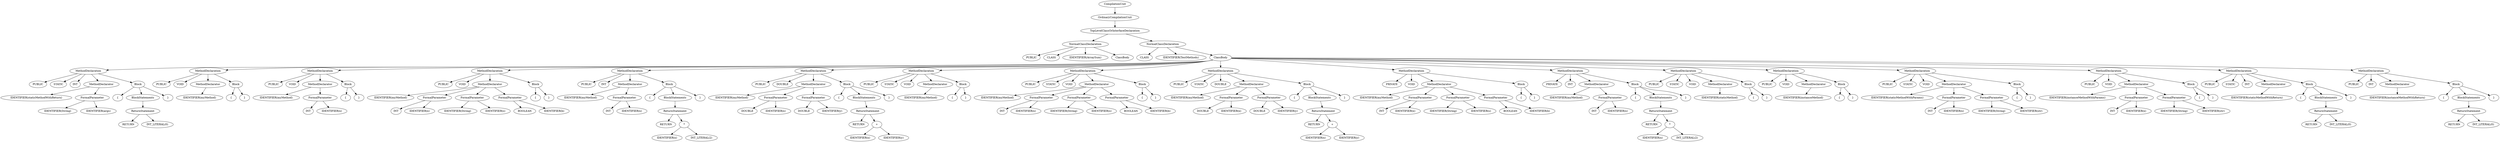 digraph {
 node0 [label="CompilationUnit"]
 node1 [label="OrdinaryCompilationUnit"]
 node0 -> node1
 node2 [label="TopLevelClassOrInterfaceDeclaration"]
 node1 -> node2
 node3 [label="NormalClassDeclaration"]
 node2 -> node3
 node4 [label="PUBLIC"]
 node3 -> node4
 node5 [label="CLASS"]
 node3 -> node5
 node6 [label="IDENTIFIER(ArraySum)"]
 node3 -> node6
 node7 [label="ClassBody"]
 node3 -> node7
 node8 [label="NormalClassDeclaration"]
 node2 -> node8
 node9 [label="CLASS"]
 node8 -> node9
 node10 [label="IDENTIFIER(TestMethods)"]
 node8 -> node10
 node11 [label="ClassBody"]
 node8 -> node11
 node12 [label="MethodDeclaration"]
 node11 -> node12
 node13 [label="PUBLIC"]
 node12 -> node13
 node14 [label="STATIC"]
 node12 -> node14
 node15 [label="INT"]
 node12 -> node15
 node16 [label="MethodDeclarator"]
 node12 -> node16
 node17 [label="IDENTIFIER(staticMethodWithReturn)"]
 node16 -> node17
 node18 [label="FormalParameter"]
 node16 -> node18
 node19 [label="IDENTIFIER(String)"]
 node18 -> node19
 node20 [label="IDENTIFIER(args)"]
 node18 -> node20
 node21 [label="Block"]
 node12 -> node21
 node22 [label="{"]
 node21 -> node22
 node23 [label="BlockStatements"]
 node21 -> node23
 node24 [label="ReturnStatement"]
 node23 -> node24
 node25 [label="RETURN"]
 node24 -> node25
 node26 [label="INT_LITERAL(0)"]
 node24 -> node26
 node27 [label="}"]
 node21 -> node27
 node28 [label="MethodDeclaration"]
 node11 -> node28
 node29 [label="PUBLIC"]
 node28 -> node29
 node30 [label="VOID"]
 node28 -> node30
 node31 [label="MethodDeclarator"]
 node28 -> node31
 node32 [label="IDENTIFIER(myMethod)"]
 node31 -> node32
 node33 [label="Block"]
 node28 -> node33
 node34 [label="{"]
 node33 -> node34
 node35 [label="}"]
 node33 -> node35
 node36 [label="MethodDeclaration"]
 node11 -> node36
 node37 [label="PUBLIC"]
 node36 -> node37
 node38 [label="VOID"]
 node36 -> node38
 node39 [label="MethodDeclarator"]
 node36 -> node39
 node40 [label="IDENTIFIER(myMethod)"]
 node39 -> node40
 node41 [label="FormalParameter"]
 node39 -> node41
 node42 [label="INT"]
 node41 -> node42
 node43 [label="IDENTIFIER(x)"]
 node41 -> node43
 node44 [label="Block"]
 node36 -> node44
 node45 [label="{"]
 node44 -> node45
 node46 [label="}"]
 node44 -> node46
 node47 [label="MethodDeclaration"]
 node11 -> node47
 node48 [label="PUBLIC"]
 node47 -> node48
 node49 [label="VOID"]
 node47 -> node49
 node50 [label="MethodDeclarator"]
 node47 -> node50
 node51 [label="IDENTIFIER(myMethod)"]
 node50 -> node51
 node52 [label="FormalParameter"]
 node50 -> node52
 node53 [label="INT"]
 node52 -> node53
 node54 [label="IDENTIFIER(x)"]
 node52 -> node54
 node55 [label="FormalParameter"]
 node50 -> node55
 node56 [label="IDENTIFIER(String)"]
 node55 -> node56
 node57 [label="IDENTIFIER(s)"]
 node55 -> node57
 node58 [label="FormalParameter"]
 node50 -> node58
 node59 [label="BOOLEAN"]
 node58 -> node59
 node60 [label="IDENTIFIER(b)"]
 node58 -> node60
 node61 [label="Block"]
 node47 -> node61
 node62 [label="{"]
 node61 -> node62
 node63 [label="}"]
 node61 -> node63
 node64 [label="MethodDeclaration"]
 node11 -> node64
 node65 [label="PUBLIC"]
 node64 -> node65
 node66 [label="INT"]
 node64 -> node66
 node67 [label="MethodDeclarator"]
 node64 -> node67
 node68 [label="IDENTIFIER(myMethod)"]
 node67 -> node68
 node69 [label="FormalParameter"]
 node67 -> node69
 node70 [label="INT"]
 node69 -> node70
 node71 [label="IDENTIFIER(x)"]
 node69 -> node71
 node72 [label="Block"]
 node64 -> node72
 node73 [label="{"]
 node72 -> node73
 node74 [label="BlockStatements"]
 node72 -> node74
 node75 [label="ReturnStatement"]
 node74 -> node75
 node76 [label="RETURN"]
 node75 -> node76
 node77 [label="*"]
 node75 -> node77
 node78 [label="IDENTIFIER(x)"]
 node77 -> node78
 node79 [label="INT_LITERAL(2)"]
 node77 -> node79
 node80 [label="}"]
 node72 -> node80
 node81 [label="MethodDeclaration"]
 node11 -> node81
 node82 [label="PUBLIC"]
 node81 -> node82
 node83 [label="DOUBLE"]
 node81 -> node83
 node84 [label="MethodDeclarator"]
 node81 -> node84
 node85 [label="IDENTIFIER(myMethod)"]
 node84 -> node85
 node86 [label="FormalParameter"]
 node84 -> node86
 node87 [label="DOUBLE"]
 node86 -> node87
 node88 [label="IDENTIFIER(x)"]
 node86 -> node88
 node89 [label="FormalParameter"]
 node84 -> node89
 node90 [label="DOUBLE"]
 node89 -> node90
 node91 [label="IDENTIFIER(y)"]
 node89 -> node91
 node92 [label="Block"]
 node81 -> node92
 node93 [label="{"]
 node92 -> node93
 node94 [label="BlockStatements"]
 node92 -> node94
 node95 [label="ReturnStatement"]
 node94 -> node95
 node96 [label="RETURN"]
 node95 -> node96
 node97 [label="+"]
 node95 -> node97
 node98 [label="IDENTIFIER(x)"]
 node97 -> node98
 node99 [label="IDENTIFIER(y)"]
 node97 -> node99
 node100 [label="}"]
 node92 -> node100
 node101 [label="MethodDeclaration"]
 node11 -> node101
 node102 [label="PUBLIC"]
 node101 -> node102
 node103 [label="STATIC"]
 node101 -> node103
 node104 [label="VOID"]
 node101 -> node104
 node105 [label="MethodDeclarator"]
 node101 -> node105
 node106 [label="IDENTIFIER(myMethod)"]
 node105 -> node106
 node107 [label="Block"]
 node101 -> node107
 node108 [label="{"]
 node107 -> node108
 node109 [label="}"]
 node107 -> node109
 node110 [label="MethodDeclaration"]
 node11 -> node110
 node111 [label="PUBLIC"]
 node110 -> node111
 node112 [label="STATIC"]
 node110 -> node112
 node113 [label="VOID"]
 node110 -> node113
 node114 [label="MethodDeclarator"]
 node110 -> node114
 node115 [label="IDENTIFIER(myMethod)"]
 node114 -> node115
 node116 [label="FormalParameter"]
 node114 -> node116
 node117 [label="INT"]
 node116 -> node117
 node118 [label="IDENTIFIER(x)"]
 node116 -> node118
 node119 [label="FormalParameter"]
 node114 -> node119
 node120 [label="IDENTIFIER(String)"]
 node119 -> node120
 node121 [label="IDENTIFIER(s)"]
 node119 -> node121
 node122 [label="FormalParameter"]
 node114 -> node122
 node123 [label="BOOLEAN"]
 node122 -> node123
 node124 [label="IDENTIFIER(b)"]
 node122 -> node124
 node125 [label="Block"]
 node110 -> node125
 node126 [label="{"]
 node125 -> node126
 node127 [label="}"]
 node125 -> node127
 node128 [label="MethodDeclaration"]
 node11 -> node128
 node129 [label="PUBLIC"]
 node128 -> node129
 node130 [label="STATIC"]
 node128 -> node130
 node131 [label="DOUBLE"]
 node128 -> node131
 node132 [label="MethodDeclarator"]
 node128 -> node132
 node133 [label="IDENTIFIER(myMethod)"]
 node132 -> node133
 node134 [label="FormalParameter"]
 node132 -> node134
 node135 [label="DOUBLE"]
 node134 -> node135
 node136 [label="IDENTIFIER(x)"]
 node134 -> node136
 node137 [label="FormalParameter"]
 node132 -> node137
 node138 [label="DOUBLE"]
 node137 -> node138
 node139 [label="IDENTIFIER(y)"]
 node137 -> node139
 node140 [label="Block"]
 node128 -> node140
 node141 [label="{"]
 node140 -> node141
 node142 [label="BlockStatements"]
 node140 -> node142
 node143 [label="ReturnStatement"]
 node142 -> node143
 node144 [label="RETURN"]
 node143 -> node144
 node145 [label="+"]
 node143 -> node145
 node146 [label="IDENTIFIER(x)"]
 node145 -> node146
 node147 [label="IDENTIFIER(y)"]
 node145 -> node147
 node148 [label="}"]
 node140 -> node148
 node149 [label="MethodDeclaration"]
 node11 -> node149
 node150 [label="PRIVATE"]
 node149 -> node150
 node151 [label="VOID"]
 node149 -> node151
 node152 [label="MethodDeclarator"]
 node149 -> node152
 node153 [label="IDENTIFIER(myMethod)"]
 node152 -> node153
 node154 [label="FormalParameter"]
 node152 -> node154
 node155 [label="INT"]
 node154 -> node155
 node156 [label="IDENTIFIER(x)"]
 node154 -> node156
 node157 [label="FormalParameter"]
 node152 -> node157
 node158 [label="IDENTIFIER(String)"]
 node157 -> node158
 node159 [label="IDENTIFIER(s)"]
 node157 -> node159
 node160 [label="FormalParameter"]
 node152 -> node160
 node161 [label="BOOLEAN"]
 node160 -> node161
 node162 [label="IDENTIFIER(b)"]
 node160 -> node162
 node163 [label="Block"]
 node149 -> node163
 node164 [label="{"]
 node163 -> node164
 node165 [label="}"]
 node163 -> node165
 node166 [label="MethodDeclaration"]
 node11 -> node166
 node167 [label="PRIVATE"]
 node166 -> node167
 node168 [label="INT"]
 node166 -> node168
 node169 [label="MethodDeclarator"]
 node166 -> node169
 node170 [label="IDENTIFIER(myMethod)"]
 node169 -> node170
 node171 [label="FormalParameter"]
 node169 -> node171
 node172 [label="INT"]
 node171 -> node172
 node173 [label="IDENTIFIER(x)"]
 node171 -> node173
 node174 [label="Block"]
 node166 -> node174
 node175 [label="{"]
 node174 -> node175
 node176 [label="BlockStatements"]
 node174 -> node176
 node177 [label="ReturnStatement"]
 node176 -> node177
 node178 [label="RETURN"]
 node177 -> node178
 node179 [label="*"]
 node177 -> node179
 node180 [label="IDENTIFIER(x)"]
 node179 -> node180
 node181 [label="INT_LITERAL(2)"]
 node179 -> node181
 node182 [label="}"]
 node174 -> node182
 node183 [label="MethodDeclaration"]
 node11 -> node183
 node184 [label="PUBLIC"]
 node183 -> node184
 node185 [label="STATIC"]
 node183 -> node185
 node186 [label="VOID"]
 node183 -> node186
 node187 [label="MethodDeclarator"]
 node183 -> node187
 node188 [label="IDENTIFIER(staticMethod)"]
 node187 -> node188
 node189 [label="Block"]
 node183 -> node189
 node190 [label="{"]
 node189 -> node190
 node191 [label="}"]
 node189 -> node191
 node192 [label="MethodDeclaration"]
 node11 -> node192
 node193 [label="PUBLIC"]
 node192 -> node193
 node194 [label="VOID"]
 node192 -> node194
 node195 [label="MethodDeclarator"]
 node192 -> node195
 node196 [label="IDENTIFIER(instanceMethod)"]
 node195 -> node196
 node197 [label="Block"]
 node192 -> node197
 node198 [label="{"]
 node197 -> node198
 node199 [label="}"]
 node197 -> node199
 node200 [label="MethodDeclaration"]
 node11 -> node200
 node201 [label="PUBLIC"]
 node200 -> node201
 node202 [label="STATIC"]
 node200 -> node202
 node203 [label="VOID"]
 node200 -> node203
 node204 [label="MethodDeclarator"]
 node200 -> node204
 node205 [label="IDENTIFIER(staticMethodWithParams)"]
 node204 -> node205
 node206 [label="FormalParameter"]
 node204 -> node206
 node207 [label="INT"]
 node206 -> node207
 node208 [label="IDENTIFIER(x)"]
 node206 -> node208
 node209 [label="FormalParameter"]
 node204 -> node209
 node210 [label="IDENTIFIER(String)"]
 node209 -> node210
 node211 [label="IDENTIFIER(str)"]
 node209 -> node211
 node212 [label="Block"]
 node200 -> node212
 node213 [label="{"]
 node212 -> node213
 node214 [label="}"]
 node212 -> node214
 node215 [label="MethodDeclaration"]
 node11 -> node215
 node216 [label="PUBLIC"]
 node215 -> node216
 node217 [label="VOID"]
 node215 -> node217
 node218 [label="MethodDeclarator"]
 node215 -> node218
 node219 [label="IDENTIFIER(instanceMethodWithParams)"]
 node218 -> node219
 node220 [label="FormalParameter"]
 node218 -> node220
 node221 [label="INT"]
 node220 -> node221
 node222 [label="IDENTIFIER(x)"]
 node220 -> node222
 node223 [label="FormalParameter"]
 node218 -> node223
 node224 [label="IDENTIFIER(String)"]
 node223 -> node224
 node225 [label="IDENTIFIER(str)"]
 node223 -> node225
 node226 [label="Block"]
 node215 -> node226
 node227 [label="{"]
 node226 -> node227
 node228 [label="}"]
 node226 -> node228
 node229 [label="MethodDeclaration"]
 node11 -> node229
 node230 [label="PUBLIC"]
 node229 -> node230
 node231 [label="STATIC"]
 node229 -> node231
 node232 [label="INT"]
 node229 -> node232
 node233 [label="MethodDeclarator"]
 node229 -> node233
 node234 [label="IDENTIFIER(staticMethodWithReturn)"]
 node233 -> node234
 node235 [label="Block"]
 node229 -> node235
 node236 [label="{"]
 node235 -> node236
 node237 [label="BlockStatements"]
 node235 -> node237
 node238 [label="ReturnStatement"]
 node237 -> node238
 node239 [label="RETURN"]
 node238 -> node239
 node240 [label="INT_LITERAL(0)"]
 node238 -> node240
 node241 [label="}"]
 node235 -> node241
 node242 [label="MethodDeclaration"]
 node11 -> node242
 node243 [label="PUBLIC"]
 node242 -> node243
 node244 [label="INT"]
 node242 -> node244
 node245 [label="MethodDeclarator"]
 node242 -> node245
 node246 [label="IDENTIFIER(instanceMethodWithReturn)"]
 node245 -> node246
 node247 [label="Block"]
 node242 -> node247
 node248 [label="{"]
 node247 -> node248
 node249 [label="BlockStatements"]
 node247 -> node249
 node250 [label="ReturnStatement"]
 node249 -> node250
 node251 [label="RETURN"]
 node250 -> node251
 node252 [label="INT_LITERAL(0)"]
 node250 -> node252
 node253 [label="}"]
 node247 -> node253
 }
